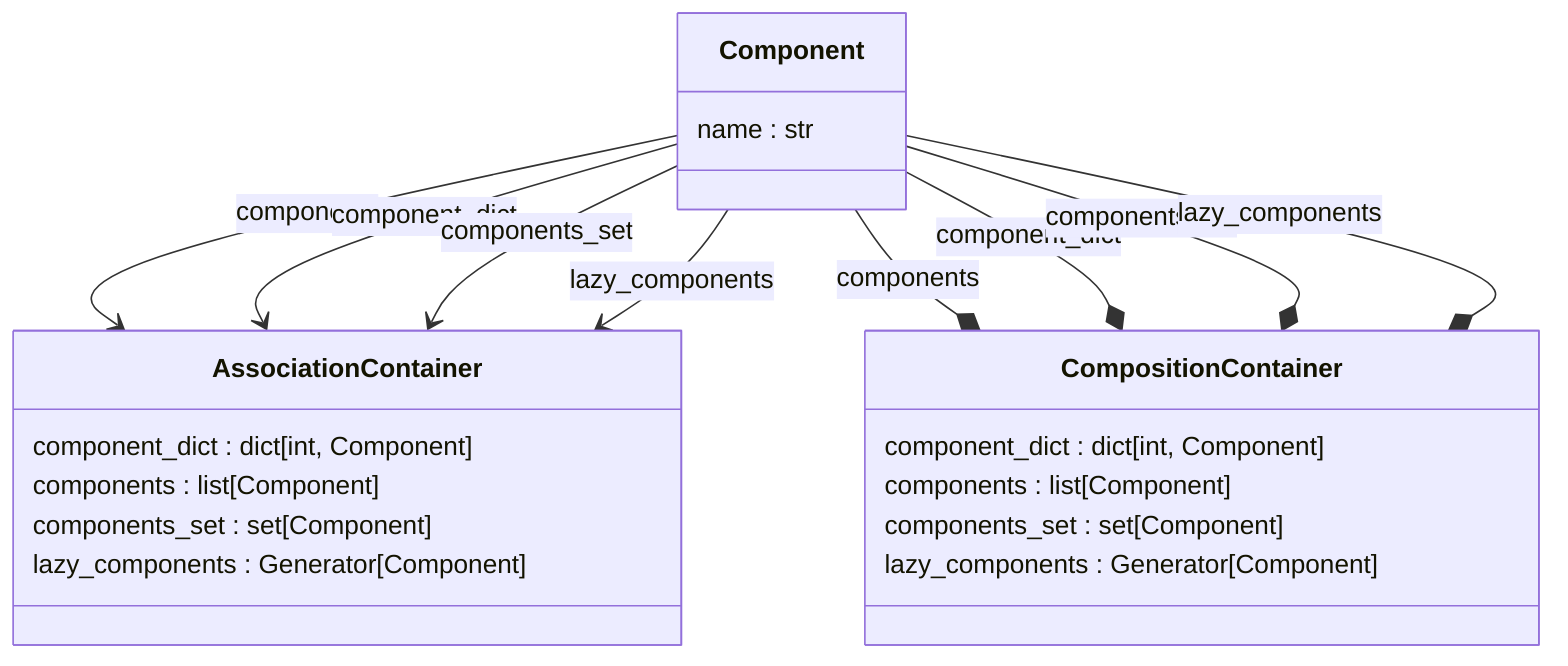 classDiagram
  class AssociationContainer {
    component_dict : dict[int, Component]
    components : list[Component]
    components_set : set[Component]
    lazy_components : Generator[Component]
  }
  class Component {
    name : str
  }
  class CompositionContainer {
    component_dict : dict[int, Component]
    components : list[Component]
    components_set : set[Component]
    lazy_components : Generator[Component]
  }
  Component --> AssociationContainer : components
  Component --> AssociationContainer : component_dict
  Component --> AssociationContainer : components_set
  Component --> AssociationContainer : lazy_components
  Component --* CompositionContainer : components
  Component --* CompositionContainer : component_dict
  Component --* CompositionContainer : components_set
  Component --* CompositionContainer : lazy_components